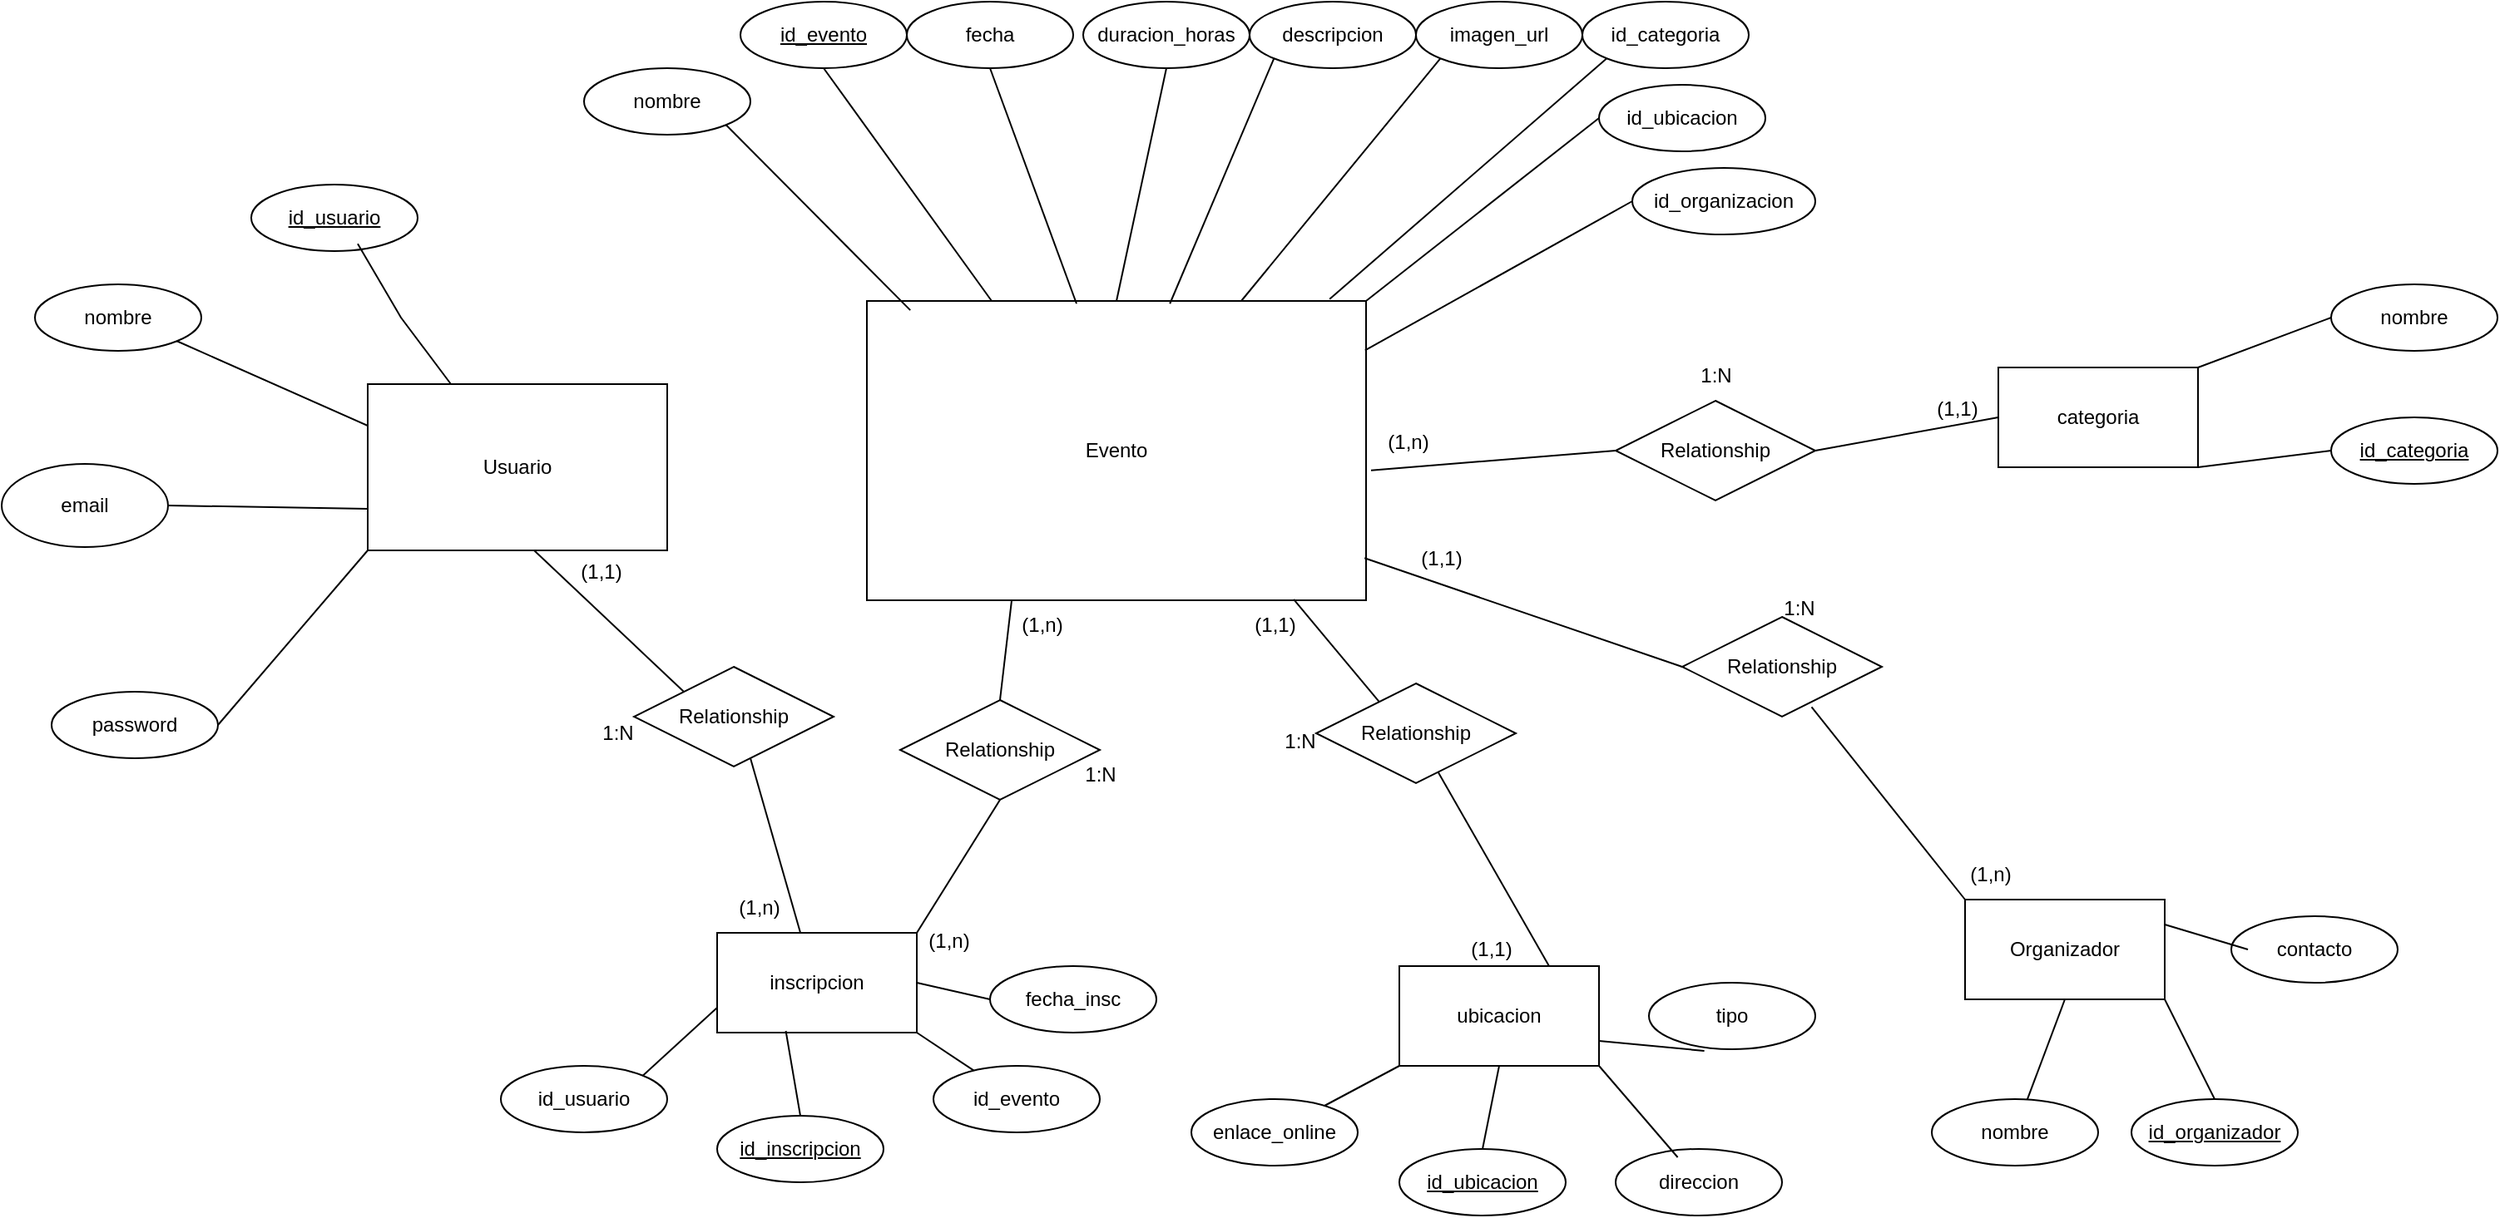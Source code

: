 <mxfile version="27.0.6">
  <diagram name="Página-1" id="AuudWSX5zqfcTe7rYrvf">
    <mxGraphModel dx="2962" dy="2106" grid="1" gridSize="10" guides="1" tooltips="1" connect="1" arrows="1" fold="1" page="1" pageScale="1" pageWidth="827" pageHeight="1169" math="0" shadow="0">
      <root>
        <mxCell id="0" />
        <mxCell id="1" parent="0" />
        <mxCell id="wzAtk1X6lChH-rVsv0TU-1" value="Usuario" style="rounded=0;whiteSpace=wrap;html=1;" vertex="1" parent="1">
          <mxGeometry x="40" y="70" width="180" height="100" as="geometry" />
        </mxCell>
        <mxCell id="wzAtk1X6lChH-rVsv0TU-2" value="inscripcion" style="rounded=0;whiteSpace=wrap;html=1;" vertex="1" parent="1">
          <mxGeometry x="250" y="400" width="120" height="60" as="geometry" />
        </mxCell>
        <mxCell id="wzAtk1X6lChH-rVsv0TU-3" value="Evento" style="rounded=0;whiteSpace=wrap;html=1;" vertex="1" parent="1">
          <mxGeometry x="340" y="20" width="300" height="180" as="geometry" />
        </mxCell>
        <mxCell id="wzAtk1X6lChH-rVsv0TU-4" value="categoria" style="rounded=0;whiteSpace=wrap;html=1;" vertex="1" parent="1">
          <mxGeometry x="1020" y="60" width="120" height="60" as="geometry" />
        </mxCell>
        <mxCell id="wzAtk1X6lChH-rVsv0TU-5" value="Organizador" style="rounded=0;whiteSpace=wrap;html=1;" vertex="1" parent="1">
          <mxGeometry x="1000" y="380" width="120" height="60" as="geometry" />
        </mxCell>
        <mxCell id="wzAtk1X6lChH-rVsv0TU-6" value="ubicacion" style="rounded=0;whiteSpace=wrap;html=1;" vertex="1" parent="1">
          <mxGeometry x="660" y="420" width="120" height="60" as="geometry" />
        </mxCell>
        <mxCell id="wzAtk1X6lChH-rVsv0TU-7" value="Relationship" style="shape=rhombus;perimeter=rhombusPerimeter;whiteSpace=wrap;html=1;align=center;" vertex="1" parent="1">
          <mxGeometry x="790" y="80" width="120" height="60" as="geometry" />
        </mxCell>
        <mxCell id="wzAtk1X6lChH-rVsv0TU-8" value="Relationship" style="shape=rhombus;perimeter=rhombusPerimeter;whiteSpace=wrap;html=1;align=center;" vertex="1" parent="1">
          <mxGeometry x="200" y="240" width="120" height="60" as="geometry" />
        </mxCell>
        <mxCell id="wzAtk1X6lChH-rVsv0TU-9" value="Relationship" style="shape=rhombus;perimeter=rhombusPerimeter;whiteSpace=wrap;html=1;align=center;" vertex="1" parent="1">
          <mxGeometry x="830" y="210" width="120" height="60" as="geometry" />
        </mxCell>
        <mxCell id="wzAtk1X6lChH-rVsv0TU-10" value="Relationship" style="shape=rhombus;perimeter=rhombusPerimeter;whiteSpace=wrap;html=1;align=center;" vertex="1" parent="1">
          <mxGeometry x="610" y="250" width="120" height="60" as="geometry" />
        </mxCell>
        <mxCell id="wzAtk1X6lChH-rVsv0TU-11" value="Relationship" style="shape=rhombus;perimeter=rhombusPerimeter;whiteSpace=wrap;html=1;align=center;" vertex="1" parent="1">
          <mxGeometry x="360" y="260" width="120" height="60" as="geometry" />
        </mxCell>
        <mxCell id="wzAtk1X6lChH-rVsv0TU-14" value="" style="endArrow=none;html=1;rounded=0;entryX=0;entryY=0;entryDx=0;entryDy=0;" edge="1" parent="1" target="wzAtk1X6lChH-rVsv0TU-8">
          <mxGeometry relative="1" as="geometry">
            <mxPoint x="140" y="170" as="sourcePoint" />
            <mxPoint x="300" y="170" as="targetPoint" />
          </mxGeometry>
        </mxCell>
        <mxCell id="wzAtk1X6lChH-rVsv0TU-15" value="" style="endArrow=none;html=1;rounded=0;entryX=0.417;entryY=0;entryDx=0;entryDy=0;entryPerimeter=0;" edge="1" parent="1" target="wzAtk1X6lChH-rVsv0TU-2">
          <mxGeometry relative="1" as="geometry">
            <mxPoint x="270" y="295" as="sourcePoint" />
            <mxPoint x="360" y="380" as="targetPoint" />
          </mxGeometry>
        </mxCell>
        <mxCell id="wzAtk1X6lChH-rVsv0TU-16" value="" style="endArrow=none;html=1;rounded=0;entryX=1;entryY=0;entryDx=0;entryDy=0;" edge="1" parent="1" target="wzAtk1X6lChH-rVsv0TU-2">
          <mxGeometry relative="1" as="geometry">
            <mxPoint x="420" y="320" as="sourcePoint" />
            <mxPoint x="510" y="405" as="targetPoint" />
          </mxGeometry>
        </mxCell>
        <mxCell id="wzAtk1X6lChH-rVsv0TU-17" value="" style="endArrow=none;html=1;rounded=0;entryX=0.5;entryY=0;entryDx=0;entryDy=0;exitX=0.29;exitY=1.001;exitDx=0;exitDy=0;exitPerimeter=0;" edge="1" parent="1" source="wzAtk1X6lChH-rVsv0TU-3" target="wzAtk1X6lChH-rVsv0TU-11">
          <mxGeometry relative="1" as="geometry">
            <mxPoint x="480" y="350" as="sourcePoint" />
            <mxPoint x="570" y="435" as="targetPoint" />
          </mxGeometry>
        </mxCell>
        <mxCell id="wzAtk1X6lChH-rVsv0TU-18" value="" style="endArrow=none;html=1;rounded=0;entryX=0;entryY=0.5;entryDx=0;entryDy=0;exitX=1.01;exitY=0.566;exitDx=0;exitDy=0;exitPerimeter=0;" edge="1" parent="1" source="wzAtk1X6lChH-rVsv0TU-3" target="wzAtk1X6lChH-rVsv0TU-7">
          <mxGeometry relative="1" as="geometry">
            <mxPoint x="700" y="190" as="sourcePoint" />
            <mxPoint x="790" y="275" as="targetPoint" />
          </mxGeometry>
        </mxCell>
        <mxCell id="wzAtk1X6lChH-rVsv0TU-19" value="" style="endArrow=none;html=1;rounded=0;entryX=0;entryY=0.5;entryDx=0;entryDy=0;exitX=1;exitY=0.5;exitDx=0;exitDy=0;" edge="1" parent="1" source="wzAtk1X6lChH-rVsv0TU-7" target="wzAtk1X6lChH-rVsv0TU-4">
          <mxGeometry relative="1" as="geometry">
            <mxPoint x="930" y="160" as="sourcePoint" />
            <mxPoint x="1020" y="245" as="targetPoint" />
          </mxGeometry>
        </mxCell>
        <mxCell id="wzAtk1X6lChH-rVsv0TU-20" value="" style="endArrow=none;html=1;rounded=0;entryX=0.315;entryY=0.183;entryDx=0;entryDy=0;exitX=0.855;exitY=0.997;exitDx=0;exitDy=0;exitPerimeter=0;entryPerimeter=0;" edge="1" parent="1" source="wzAtk1X6lChH-rVsv0TU-3" target="wzAtk1X6lChH-rVsv0TU-10">
          <mxGeometry relative="1" as="geometry">
            <mxPoint x="580" y="220" as="sourcePoint" />
            <mxPoint x="670" y="305" as="targetPoint" />
          </mxGeometry>
        </mxCell>
        <mxCell id="wzAtk1X6lChH-rVsv0TU-21" value="" style="endArrow=none;html=1;rounded=0;entryX=0.75;entryY=0;entryDx=0;entryDy=0;" edge="1" parent="1" source="wzAtk1X6lChH-rVsv0TU-10" target="wzAtk1X6lChH-rVsv0TU-6">
          <mxGeometry relative="1" as="geometry">
            <mxPoint x="650" y="340" as="sourcePoint" />
            <mxPoint x="740" y="425" as="targetPoint" />
          </mxGeometry>
        </mxCell>
        <mxCell id="wzAtk1X6lChH-rVsv0TU-22" value="" style="endArrow=none;html=1;rounded=0;entryX=0;entryY=0.5;entryDx=0;entryDy=0;exitX=0.997;exitY=0.859;exitDx=0;exitDy=0;exitPerimeter=0;" edge="1" parent="1" source="wzAtk1X6lChH-rVsv0TU-3" target="wzAtk1X6lChH-rVsv0TU-9">
          <mxGeometry relative="1" as="geometry">
            <mxPoint x="720" y="200" as="sourcePoint" />
            <mxPoint x="810" y="285" as="targetPoint" />
          </mxGeometry>
        </mxCell>
        <mxCell id="wzAtk1X6lChH-rVsv0TU-23" value="" style="endArrow=none;html=1;rounded=0;entryX=0;entryY=0;entryDx=0;entryDy=0;exitX=0.648;exitY=0.903;exitDx=0;exitDy=0;exitPerimeter=0;" edge="1" parent="1" source="wzAtk1X6lChH-rVsv0TU-9" target="wzAtk1X6lChH-rVsv0TU-5">
          <mxGeometry relative="1" as="geometry">
            <mxPoint x="830" y="360" as="sourcePoint" />
            <mxPoint x="920" y="445" as="targetPoint" />
          </mxGeometry>
        </mxCell>
        <mxCell id="wzAtk1X6lChH-rVsv0TU-24" value="1:N" style="text;html=1;align=center;verticalAlign=middle;resizable=0;points=[];autosize=1;strokeColor=none;fillColor=none;" vertex="1" parent="1">
          <mxGeometry x="830" y="50" width="40" height="30" as="geometry" />
        </mxCell>
        <mxCell id="wzAtk1X6lChH-rVsv0TU-25" value="(1,n)" style="text;html=1;align=center;verticalAlign=middle;resizable=0;points=[];autosize=1;strokeColor=none;fillColor=none;" vertex="1" parent="1">
          <mxGeometry x="640" y="90" width="50" height="30" as="geometry" />
        </mxCell>
        <mxCell id="wzAtk1X6lChH-rVsv0TU-26" value="(1,n)" style="text;html=1;align=center;verticalAlign=middle;resizable=0;points=[];autosize=1;strokeColor=none;fillColor=none;" vertex="1" parent="1">
          <mxGeometry x="990" y="350" width="50" height="30" as="geometry" />
        </mxCell>
        <mxCell id="wzAtk1X6lChH-rVsv0TU-27" value="(1,n)" style="text;html=1;align=center;verticalAlign=middle;resizable=0;points=[];autosize=1;strokeColor=none;fillColor=none;" vertex="1" parent="1">
          <mxGeometry x="420" y="200" width="50" height="30" as="geometry" />
        </mxCell>
        <mxCell id="wzAtk1X6lChH-rVsv0TU-28" value="(1,n)" style="text;html=1;align=center;verticalAlign=middle;resizable=0;points=[];autosize=1;strokeColor=none;fillColor=none;" vertex="1" parent="1">
          <mxGeometry x="364" y="390" width="50" height="30" as="geometry" />
        </mxCell>
        <mxCell id="wzAtk1X6lChH-rVsv0TU-29" value="(1,n)" style="text;html=1;align=center;verticalAlign=middle;resizable=0;points=[];autosize=1;strokeColor=none;fillColor=none;" vertex="1" parent="1">
          <mxGeometry x="250" y="370" width="50" height="30" as="geometry" />
        </mxCell>
        <mxCell id="wzAtk1X6lChH-rVsv0TU-30" value="1:N" style="text;html=1;align=center;verticalAlign=middle;resizable=0;points=[];autosize=1;strokeColor=none;fillColor=none;" vertex="1" parent="1">
          <mxGeometry x="880" y="190" width="40" height="30" as="geometry" />
        </mxCell>
        <mxCell id="wzAtk1X6lChH-rVsv0TU-31" value="1:N" style="text;html=1;align=center;verticalAlign=middle;resizable=0;points=[];autosize=1;strokeColor=none;fillColor=none;" vertex="1" parent="1">
          <mxGeometry x="580" y="270" width="40" height="30" as="geometry" />
        </mxCell>
        <mxCell id="wzAtk1X6lChH-rVsv0TU-32" value="1:N" style="text;html=1;align=center;verticalAlign=middle;resizable=0;points=[];autosize=1;strokeColor=none;fillColor=none;" vertex="1" parent="1">
          <mxGeometry x="460" y="290" width="40" height="30" as="geometry" />
        </mxCell>
        <mxCell id="wzAtk1X6lChH-rVsv0TU-33" value="1:N" style="text;html=1;align=center;verticalAlign=middle;resizable=0;points=[];autosize=1;strokeColor=none;fillColor=none;" vertex="1" parent="1">
          <mxGeometry x="170" y="265" width="40" height="30" as="geometry" />
        </mxCell>
        <mxCell id="wzAtk1X6lChH-rVsv0TU-34" value="(1,1)" style="text;html=1;align=center;verticalAlign=middle;resizable=0;points=[];autosize=1;strokeColor=none;fillColor=none;" vertex="1" parent="1">
          <mxGeometry x="155" y="168" width="50" height="30" as="geometry" />
        </mxCell>
        <mxCell id="wzAtk1X6lChH-rVsv0TU-35" value="(1,1)" style="text;html=1;align=center;verticalAlign=middle;resizable=0;points=[];autosize=1;strokeColor=none;fillColor=none;" vertex="1" parent="1">
          <mxGeometry x="560" y="200" width="50" height="30" as="geometry" />
        </mxCell>
        <mxCell id="wzAtk1X6lChH-rVsv0TU-36" value="(1,1)" style="text;html=1;align=center;verticalAlign=middle;resizable=0;points=[];autosize=1;strokeColor=none;fillColor=none;" vertex="1" parent="1">
          <mxGeometry x="690" y="395" width="50" height="30" as="geometry" />
        </mxCell>
        <mxCell id="wzAtk1X6lChH-rVsv0TU-37" value="(1,1)" style="text;html=1;align=center;verticalAlign=middle;resizable=0;points=[];autosize=1;strokeColor=none;fillColor=none;" vertex="1" parent="1">
          <mxGeometry x="660" y="160" width="50" height="30" as="geometry" />
        </mxCell>
        <mxCell id="wzAtk1X6lChH-rVsv0TU-38" value="(1,1)" style="text;html=1;align=center;verticalAlign=middle;resizable=0;points=[];autosize=1;strokeColor=none;fillColor=none;" vertex="1" parent="1">
          <mxGeometry x="970" y="70" width="50" height="30" as="geometry" />
        </mxCell>
        <mxCell id="wzAtk1X6lChH-rVsv0TU-40" value="id_usuario" style="ellipse;whiteSpace=wrap;html=1;align=center;fontStyle=4;" vertex="1" parent="1">
          <mxGeometry x="-30" y="-50" width="100" height="40" as="geometry" />
        </mxCell>
        <mxCell id="wzAtk1X6lChH-rVsv0TU-41" value="id_evento" style="ellipse;whiteSpace=wrap;html=1;align=center;fontStyle=4;" vertex="1" parent="1">
          <mxGeometry x="264" y="-160" width="100" height="40" as="geometry" />
        </mxCell>
        <mxCell id="wzAtk1X6lChH-rVsv0TU-42" value="id_inscripcion" style="ellipse;whiteSpace=wrap;html=1;align=center;fontStyle=4;" vertex="1" parent="1">
          <mxGeometry x="250" y="510" width="100" height="40" as="geometry" />
        </mxCell>
        <mxCell id="wzAtk1X6lChH-rVsv0TU-43" value="id_ubicacion" style="ellipse;whiteSpace=wrap;html=1;align=center;fontStyle=4;" vertex="1" parent="1">
          <mxGeometry x="660" y="530" width="100" height="40" as="geometry" />
        </mxCell>
        <mxCell id="wzAtk1X6lChH-rVsv0TU-44" value="id_organizador" style="ellipse;whiteSpace=wrap;html=1;align=center;fontStyle=4;" vertex="1" parent="1">
          <mxGeometry x="1100" y="500" width="100" height="40" as="geometry" />
        </mxCell>
        <mxCell id="wzAtk1X6lChH-rVsv0TU-45" value="id_categoria" style="ellipse;whiteSpace=wrap;html=1;align=center;fontStyle=4;" vertex="1" parent="1">
          <mxGeometry x="1220" y="90" width="100" height="40" as="geometry" />
        </mxCell>
        <mxCell id="wzAtk1X6lChH-rVsv0TU-46" value="password" style="ellipse;whiteSpace=wrap;html=1;align=center;" vertex="1" parent="1">
          <mxGeometry x="-150" y="255" width="100" height="40" as="geometry" />
        </mxCell>
        <mxCell id="wzAtk1X6lChH-rVsv0TU-47" value="nombre" style="ellipse;whiteSpace=wrap;html=1;align=center;" vertex="1" parent="1">
          <mxGeometry x="-160" y="10" width="100" height="40" as="geometry" />
        </mxCell>
        <mxCell id="wzAtk1X6lChH-rVsv0TU-48" value="email" style="ellipse;whiteSpace=wrap;html=1;align=center;" vertex="1" parent="1">
          <mxGeometry x="-180" y="118" width="100" height="50" as="geometry" />
        </mxCell>
        <mxCell id="wzAtk1X6lChH-rVsv0TU-49" value="id_usuario" style="ellipse;whiteSpace=wrap;html=1;align=center;" vertex="1" parent="1">
          <mxGeometry x="120" y="480" width="100" height="40" as="geometry" />
        </mxCell>
        <mxCell id="wzAtk1X6lChH-rVsv0TU-50" value="id_evento" style="ellipse;whiteSpace=wrap;html=1;align=center;" vertex="1" parent="1">
          <mxGeometry x="380" y="480" width="100" height="40" as="geometry" />
        </mxCell>
        <mxCell id="wzAtk1X6lChH-rVsv0TU-51" value="fecha_insc" style="ellipse;whiteSpace=wrap;html=1;align=center;" vertex="1" parent="1">
          <mxGeometry x="414" y="420" width="100" height="40" as="geometry" />
        </mxCell>
        <mxCell id="wzAtk1X6lChH-rVsv0TU-52" value="direccion" style="ellipse;whiteSpace=wrap;html=1;align=center;" vertex="1" parent="1">
          <mxGeometry x="790" y="530" width="100" height="40" as="geometry" />
        </mxCell>
        <mxCell id="wzAtk1X6lChH-rVsv0TU-53" value="enlace_online" style="ellipse;whiteSpace=wrap;html=1;align=center;" vertex="1" parent="1">
          <mxGeometry x="535" y="500" width="100" height="40" as="geometry" />
        </mxCell>
        <mxCell id="wzAtk1X6lChH-rVsv0TU-54" value="tipo" style="ellipse;whiteSpace=wrap;html=1;align=center;" vertex="1" parent="1">
          <mxGeometry x="810" y="430" width="100" height="40" as="geometry" />
        </mxCell>
        <mxCell id="wzAtk1X6lChH-rVsv0TU-55" value="nombre" style="ellipse;whiteSpace=wrap;html=1;align=center;" vertex="1" parent="1">
          <mxGeometry x="980" y="500" width="100" height="40" as="geometry" />
        </mxCell>
        <mxCell id="wzAtk1X6lChH-rVsv0TU-56" value="contacto" style="ellipse;whiteSpace=wrap;html=1;align=center;" vertex="1" parent="1">
          <mxGeometry x="1160" y="390" width="100" height="40" as="geometry" />
        </mxCell>
        <mxCell id="wzAtk1X6lChH-rVsv0TU-57" value="nombre" style="ellipse;whiteSpace=wrap;html=1;align=center;" vertex="1" parent="1">
          <mxGeometry x="1220" y="10" width="100" height="40" as="geometry" />
        </mxCell>
        <mxCell id="wzAtk1X6lChH-rVsv0TU-58" value="imagen_url" style="ellipse;whiteSpace=wrap;html=1;align=center;" vertex="1" parent="1">
          <mxGeometry x="670" y="-160" width="100" height="40" as="geometry" />
        </mxCell>
        <mxCell id="wzAtk1X6lChH-rVsv0TU-59" value="descripcion" style="ellipse;whiteSpace=wrap;html=1;align=center;" vertex="1" parent="1">
          <mxGeometry x="570" y="-160" width="100" height="40" as="geometry" />
        </mxCell>
        <mxCell id="wzAtk1X6lChH-rVsv0TU-60" value="id_organizacion" style="ellipse;whiteSpace=wrap;html=1;align=center;" vertex="1" parent="1">
          <mxGeometry x="800" y="-60" width="110" height="40" as="geometry" />
        </mxCell>
        <mxCell id="wzAtk1X6lChH-rVsv0TU-61" value="duracion_horas" style="ellipse;whiteSpace=wrap;html=1;align=center;" vertex="1" parent="1">
          <mxGeometry x="470" y="-160" width="100" height="40" as="geometry" />
        </mxCell>
        <mxCell id="wzAtk1X6lChH-rVsv0TU-62" value="nombre" style="ellipse;whiteSpace=wrap;html=1;align=center;" vertex="1" parent="1">
          <mxGeometry x="170" y="-120" width="100" height="40" as="geometry" />
        </mxCell>
        <mxCell id="wzAtk1X6lChH-rVsv0TU-63" value="fecha" style="ellipse;whiteSpace=wrap;html=1;align=center;" vertex="1" parent="1">
          <mxGeometry x="364" y="-160" width="100" height="40" as="geometry" />
        </mxCell>
        <mxCell id="wzAtk1X6lChH-rVsv0TU-64" value="id_ubicacion" style="ellipse;whiteSpace=wrap;html=1;align=center;" vertex="1" parent="1">
          <mxGeometry x="780" y="-110" width="100" height="40" as="geometry" />
        </mxCell>
        <mxCell id="wzAtk1X6lChH-rVsv0TU-65" value="id_categoria" style="ellipse;whiteSpace=wrap;html=1;align=center;" vertex="1" parent="1">
          <mxGeometry x="770" y="-160" width="100" height="40" as="geometry" />
        </mxCell>
        <mxCell id="wzAtk1X6lChH-rVsv0TU-66" value="" style="endArrow=none;html=1;rounded=0;entryX=0;entryY=0;entryDx=0;entryDy=0;exitX=0.64;exitY=0.892;exitDx=0;exitDy=0;exitPerimeter=0;" edge="1" parent="1" source="wzAtk1X6lChH-rVsv0TU-40">
          <mxGeometry relative="1" as="geometry">
            <mxPoint y="-15" as="sourcePoint" />
            <mxPoint x="90" y="70" as="targetPoint" />
            <Array as="points">
              <mxPoint x="60" y="30" />
            </Array>
          </mxGeometry>
        </mxCell>
        <mxCell id="wzAtk1X6lChH-rVsv0TU-68" value="" style="endArrow=none;html=1;rounded=0;entryX=0;entryY=0.25;entryDx=0;entryDy=0;exitX=1;exitY=1;exitDx=0;exitDy=0;" edge="1" parent="1" source="wzAtk1X6lChH-rVsv0TU-47" target="wzAtk1X6lChH-rVsv0TU-1">
          <mxGeometry relative="1" as="geometry">
            <mxPoint x="-30" y="110" as="sourcePoint" />
            <mxPoint x="60" y="195" as="targetPoint" />
          </mxGeometry>
        </mxCell>
        <mxCell id="wzAtk1X6lChH-rVsv0TU-69" value="" style="endArrow=none;html=1;rounded=0;entryX=0;entryY=0.75;entryDx=0;entryDy=0;exitX=1;exitY=0.5;exitDx=0;exitDy=0;" edge="1" parent="1" source="wzAtk1X6lChH-rVsv0TU-48" target="wzAtk1X6lChH-rVsv0TU-1">
          <mxGeometry relative="1" as="geometry">
            <mxPoint x="60" y="230" as="sourcePoint" />
            <mxPoint x="150" y="315" as="targetPoint" />
          </mxGeometry>
        </mxCell>
        <mxCell id="wzAtk1X6lChH-rVsv0TU-70" value="" style="endArrow=none;html=1;rounded=0;entryX=0;entryY=1;entryDx=0;entryDy=0;exitX=1;exitY=0.5;exitDx=0;exitDy=0;" edge="1" parent="1" source="wzAtk1X6lChH-rVsv0TU-46" target="wzAtk1X6lChH-rVsv0TU-1">
          <mxGeometry relative="1" as="geometry">
            <mxPoint x="40" y="310" as="sourcePoint" />
            <mxPoint x="130" y="395" as="targetPoint" />
          </mxGeometry>
        </mxCell>
        <mxCell id="wzAtk1X6lChH-rVsv0TU-71" value="" style="endArrow=none;html=1;rounded=0;entryX=0.087;entryY=0.031;entryDx=0;entryDy=0;exitX=1;exitY=1;exitDx=0;exitDy=0;entryPerimeter=0;" edge="1" parent="1" source="wzAtk1X6lChH-rVsv0TU-62" target="wzAtk1X6lChH-rVsv0TU-3">
          <mxGeometry relative="1" as="geometry">
            <mxPoint x="310" y="-20" as="sourcePoint" />
            <mxPoint x="400" y="65" as="targetPoint" />
          </mxGeometry>
        </mxCell>
        <mxCell id="wzAtk1X6lChH-rVsv0TU-72" value="" style="endArrow=none;html=1;rounded=0;entryX=0.25;entryY=0;entryDx=0;entryDy=0;exitX=0.5;exitY=1;exitDx=0;exitDy=0;" edge="1" parent="1" source="wzAtk1X6lChH-rVsv0TU-41" target="wzAtk1X6lChH-rVsv0TU-3">
          <mxGeometry relative="1" as="geometry">
            <mxPoint x="330" y="-30" as="sourcePoint" />
            <mxPoint x="420" y="55" as="targetPoint" />
          </mxGeometry>
        </mxCell>
        <mxCell id="wzAtk1X6lChH-rVsv0TU-73" value="" style="endArrow=none;html=1;rounded=0;entryX=0.42;entryY=0.009;entryDx=0;entryDy=0;exitX=0.5;exitY=1;exitDx=0;exitDy=0;entryPerimeter=0;" edge="1" parent="1" source="wzAtk1X6lChH-rVsv0TU-63" target="wzAtk1X6lChH-rVsv0TU-3">
          <mxGeometry relative="1" as="geometry">
            <mxPoint x="560" y="-60" as="sourcePoint" />
            <mxPoint x="650" y="25" as="targetPoint" />
          </mxGeometry>
        </mxCell>
        <mxCell id="wzAtk1X6lChH-rVsv0TU-74" value="" style="endArrow=none;html=1;rounded=0;entryX=0.5;entryY=0;entryDx=0;entryDy=0;exitX=0.5;exitY=1;exitDx=0;exitDy=0;" edge="1" parent="1" source="wzAtk1X6lChH-rVsv0TU-61" target="wzAtk1X6lChH-rVsv0TU-3">
          <mxGeometry relative="1" as="geometry">
            <mxPoint x="610" y="-60" as="sourcePoint" />
            <mxPoint x="700" y="25" as="targetPoint" />
          </mxGeometry>
        </mxCell>
        <mxCell id="wzAtk1X6lChH-rVsv0TU-75" value="" style="endArrow=none;html=1;rounded=0;entryX=0.607;entryY=0.009;entryDx=0;entryDy=0;exitX=0;exitY=1;exitDx=0;exitDy=0;entryPerimeter=0;" edge="1" parent="1" source="wzAtk1X6lChH-rVsv0TU-59" target="wzAtk1X6lChH-rVsv0TU-3">
          <mxGeometry relative="1" as="geometry">
            <mxPoint x="590" y="-10" as="sourcePoint" />
            <mxPoint x="680" y="75" as="targetPoint" />
          </mxGeometry>
        </mxCell>
        <mxCell id="wzAtk1X6lChH-rVsv0TU-76" value="" style="endArrow=none;html=1;rounded=0;entryX=0.75;entryY=0;entryDx=0;entryDy=0;exitX=0;exitY=1;exitDx=0;exitDy=0;" edge="1" parent="1" source="wzAtk1X6lChH-rVsv0TU-58" target="wzAtk1X6lChH-rVsv0TU-3">
          <mxGeometry relative="1" as="geometry">
            <mxPoint x="680" y="-20" as="sourcePoint" />
            <mxPoint x="770" y="65" as="targetPoint" />
          </mxGeometry>
        </mxCell>
        <mxCell id="wzAtk1X6lChH-rVsv0TU-77" value="" style="endArrow=none;html=1;rounded=0;entryX=0.927;entryY=-0.006;entryDx=0;entryDy=0;entryPerimeter=0;exitX=0;exitY=1;exitDx=0;exitDy=0;" edge="1" parent="1" source="wzAtk1X6lChH-rVsv0TU-65" target="wzAtk1X6lChH-rVsv0TU-3">
          <mxGeometry relative="1" as="geometry">
            <mxPoint x="790" y="-120" as="sourcePoint" />
            <mxPoint x="870" y="-25" as="targetPoint" />
          </mxGeometry>
        </mxCell>
        <mxCell id="wzAtk1X6lChH-rVsv0TU-78" value="" style="endArrow=none;html=1;rounded=0;entryX=1;entryY=0;entryDx=0;entryDy=0;exitX=0;exitY=0.5;exitDx=0;exitDy=0;" edge="1" parent="1" source="wzAtk1X6lChH-rVsv0TU-64" target="wzAtk1X6lChH-rVsv0TU-3">
          <mxGeometry relative="1" as="geometry">
            <mxPoint x="690" y="20" as="sourcePoint" />
            <mxPoint x="780" y="105" as="targetPoint" />
          </mxGeometry>
        </mxCell>
        <mxCell id="wzAtk1X6lChH-rVsv0TU-79" value="" style="endArrow=none;html=1;rounded=0;entryX=0.998;entryY=0.165;entryDx=0;entryDy=0;exitX=0;exitY=0.5;exitDx=0;exitDy=0;entryPerimeter=0;" edge="1" parent="1" source="wzAtk1X6lChH-rVsv0TU-60" target="wzAtk1X6lChH-rVsv0TU-3">
          <mxGeometry relative="1" as="geometry">
            <mxPoint x="760" y="30" as="sourcePoint" />
            <mxPoint x="850" y="115" as="targetPoint" />
          </mxGeometry>
        </mxCell>
        <mxCell id="wzAtk1X6lChH-rVsv0TU-80" value="" style="endArrow=none;html=1;rounded=0;entryX=0;entryY=0.5;entryDx=0;entryDy=0;exitX=1;exitY=0;exitDx=0;exitDy=0;" edge="1" parent="1" source="wzAtk1X6lChH-rVsv0TU-4" target="wzAtk1X6lChH-rVsv0TU-57">
          <mxGeometry relative="1" as="geometry">
            <mxPoint x="1160" y="50" as="sourcePoint" />
            <mxPoint x="1250" y="135" as="targetPoint" />
          </mxGeometry>
        </mxCell>
        <mxCell id="wzAtk1X6lChH-rVsv0TU-81" value="" style="endArrow=none;html=1;rounded=0;entryX=0;entryY=0.5;entryDx=0;entryDy=0;exitX=1;exitY=1;exitDx=0;exitDy=0;" edge="1" parent="1" source="wzAtk1X6lChH-rVsv0TU-4" target="wzAtk1X6lChH-rVsv0TU-45">
          <mxGeometry relative="1" as="geometry">
            <mxPoint x="1220" y="260" as="sourcePoint" />
            <mxPoint x="1310" y="345" as="targetPoint" />
          </mxGeometry>
        </mxCell>
        <mxCell id="wzAtk1X6lChH-rVsv0TU-82" value="" style="endArrow=none;html=1;rounded=0;exitX=1;exitY=0.25;exitDx=0;exitDy=0;" edge="1" parent="1" source="wzAtk1X6lChH-rVsv0TU-5">
          <mxGeometry relative="1" as="geometry">
            <mxPoint x="1260" y="350" as="sourcePoint" />
            <mxPoint x="1170" y="410" as="targetPoint" />
          </mxGeometry>
        </mxCell>
        <mxCell id="wzAtk1X6lChH-rVsv0TU-83" value="" style="endArrow=none;html=1;rounded=0;entryX=0.5;entryY=0;entryDx=0;entryDy=0;exitX=1;exitY=1;exitDx=0;exitDy=0;" edge="1" parent="1" source="wzAtk1X6lChH-rVsv0TU-5" target="wzAtk1X6lChH-rVsv0TU-44">
          <mxGeometry relative="1" as="geometry">
            <mxPoint x="1290" y="470" as="sourcePoint" />
            <mxPoint x="1380" y="555" as="targetPoint" />
          </mxGeometry>
        </mxCell>
        <mxCell id="wzAtk1X6lChH-rVsv0TU-84" value="" style="endArrow=none;html=1;rounded=0;exitX=0.5;exitY=1;exitDx=0;exitDy=0;" edge="1" parent="1" source="wzAtk1X6lChH-rVsv0TU-5" target="wzAtk1X6lChH-rVsv0TU-55">
          <mxGeometry relative="1" as="geometry">
            <mxPoint x="1340" y="510" as="sourcePoint" />
            <mxPoint x="1430" y="595" as="targetPoint" />
          </mxGeometry>
        </mxCell>
        <mxCell id="wzAtk1X6lChH-rVsv0TU-85" value="" style="endArrow=none;html=1;rounded=0;entryX=0.333;entryY=1.025;entryDx=0;entryDy=0;exitX=1;exitY=0.75;exitDx=0;exitDy=0;entryPerimeter=0;" edge="1" parent="1" source="wzAtk1X6lChH-rVsv0TU-6" target="wzAtk1X6lChH-rVsv0TU-54">
          <mxGeometry relative="1" as="geometry">
            <mxPoint x="1350" y="520" as="sourcePoint" />
            <mxPoint x="1440" y="605" as="targetPoint" />
          </mxGeometry>
        </mxCell>
        <mxCell id="wzAtk1X6lChH-rVsv0TU-86" value="" style="endArrow=none;html=1;rounded=0;entryX=0.373;entryY=0.125;entryDx=0;entryDy=0;exitX=1;exitY=1;exitDx=0;exitDy=0;entryPerimeter=0;" edge="1" parent="1" source="wzAtk1X6lChH-rVsv0TU-6" target="wzAtk1X6lChH-rVsv0TU-52">
          <mxGeometry relative="1" as="geometry">
            <mxPoint x="980" y="540" as="sourcePoint" />
            <mxPoint x="1070" y="625" as="targetPoint" />
          </mxGeometry>
        </mxCell>
        <mxCell id="wzAtk1X6lChH-rVsv0TU-87" value="" style="endArrow=none;html=1;rounded=0;entryX=0.5;entryY=0;entryDx=0;entryDy=0;exitX=0.5;exitY=1;exitDx=0;exitDy=0;" edge="1" parent="1" source="wzAtk1X6lChH-rVsv0TU-6" target="wzAtk1X6lChH-rVsv0TU-43">
          <mxGeometry relative="1" as="geometry">
            <mxPoint x="970" y="600" as="sourcePoint" />
            <mxPoint x="1060" y="685" as="targetPoint" />
          </mxGeometry>
        </mxCell>
        <mxCell id="wzAtk1X6lChH-rVsv0TU-88" value="" style="endArrow=none;html=1;rounded=0;exitX=0;exitY=1;exitDx=0;exitDy=0;" edge="1" parent="1" source="wzAtk1X6lChH-rVsv0TU-6" target="wzAtk1X6lChH-rVsv0TU-53">
          <mxGeometry relative="1" as="geometry">
            <mxPoint x="700" y="670" as="sourcePoint" />
            <mxPoint x="790" y="755" as="targetPoint" />
          </mxGeometry>
        </mxCell>
        <mxCell id="wzAtk1X6lChH-rVsv0TU-89" value="" style="endArrow=none;html=1;rounded=0;entryX=1;entryY=0;entryDx=0;entryDy=0;exitX=0;exitY=0.75;exitDx=0;exitDy=0;" edge="1" parent="1" source="wzAtk1X6lChH-rVsv0TU-2" target="wzAtk1X6lChH-rVsv0TU-49">
          <mxGeometry relative="1" as="geometry">
            <mxPoint x="-10" y="400" as="sourcePoint" />
            <mxPoint x="80" y="485" as="targetPoint" />
          </mxGeometry>
        </mxCell>
        <mxCell id="wzAtk1X6lChH-rVsv0TU-90" value="" style="endArrow=none;html=1;rounded=0;entryX=0.5;entryY=0;entryDx=0;entryDy=0;exitX=0.344;exitY=0.983;exitDx=0;exitDy=0;exitPerimeter=0;" edge="1" parent="1" source="wzAtk1X6lChH-rVsv0TU-2" target="wzAtk1X6lChH-rVsv0TU-42">
          <mxGeometry relative="1" as="geometry">
            <mxPoint x="180" y="600" as="sourcePoint" />
            <mxPoint x="270" y="685" as="targetPoint" />
          </mxGeometry>
        </mxCell>
        <mxCell id="wzAtk1X6lChH-rVsv0TU-91" value="" style="endArrow=none;html=1;rounded=0;exitX=1;exitY=1;exitDx=0;exitDy=0;" edge="1" parent="1" source="wzAtk1X6lChH-rVsv0TU-2" target="wzAtk1X6lChH-rVsv0TU-50">
          <mxGeometry relative="1" as="geometry">
            <mxPoint x="440" y="690" as="sourcePoint" />
            <mxPoint x="530" y="775" as="targetPoint" />
          </mxGeometry>
        </mxCell>
        <mxCell id="wzAtk1X6lChH-rVsv0TU-93" value="" style="endArrow=none;html=1;rounded=0;entryX=0;entryY=0.5;entryDx=0;entryDy=0;exitX=1;exitY=0.5;exitDx=0;exitDy=0;" edge="1" parent="1" source="wzAtk1X6lChH-rVsv0TU-2" target="wzAtk1X6lChH-rVsv0TU-51">
          <mxGeometry relative="1" as="geometry">
            <mxPoint x="400" y="620" as="sourcePoint" />
            <mxPoint x="490" y="705" as="targetPoint" />
          </mxGeometry>
        </mxCell>
      </root>
    </mxGraphModel>
  </diagram>
</mxfile>

